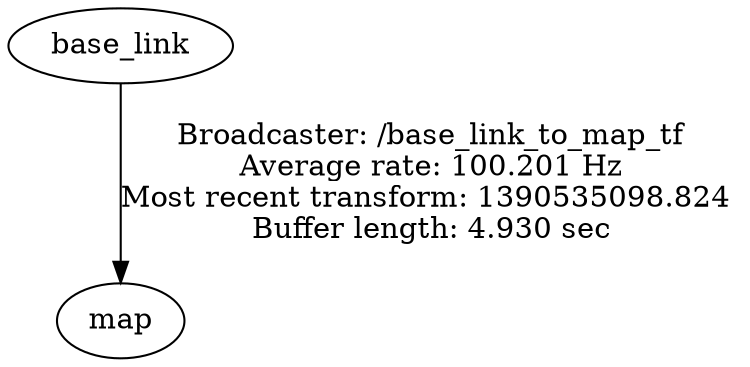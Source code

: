 digraph G {
"base_link" -> "map"[label="Broadcaster: /base_link_to_map_tf\nAverage rate: 100.201 Hz\nMost recent transform: 1390535098.824 \nBuffer length: 4.930 sec\n"];
}